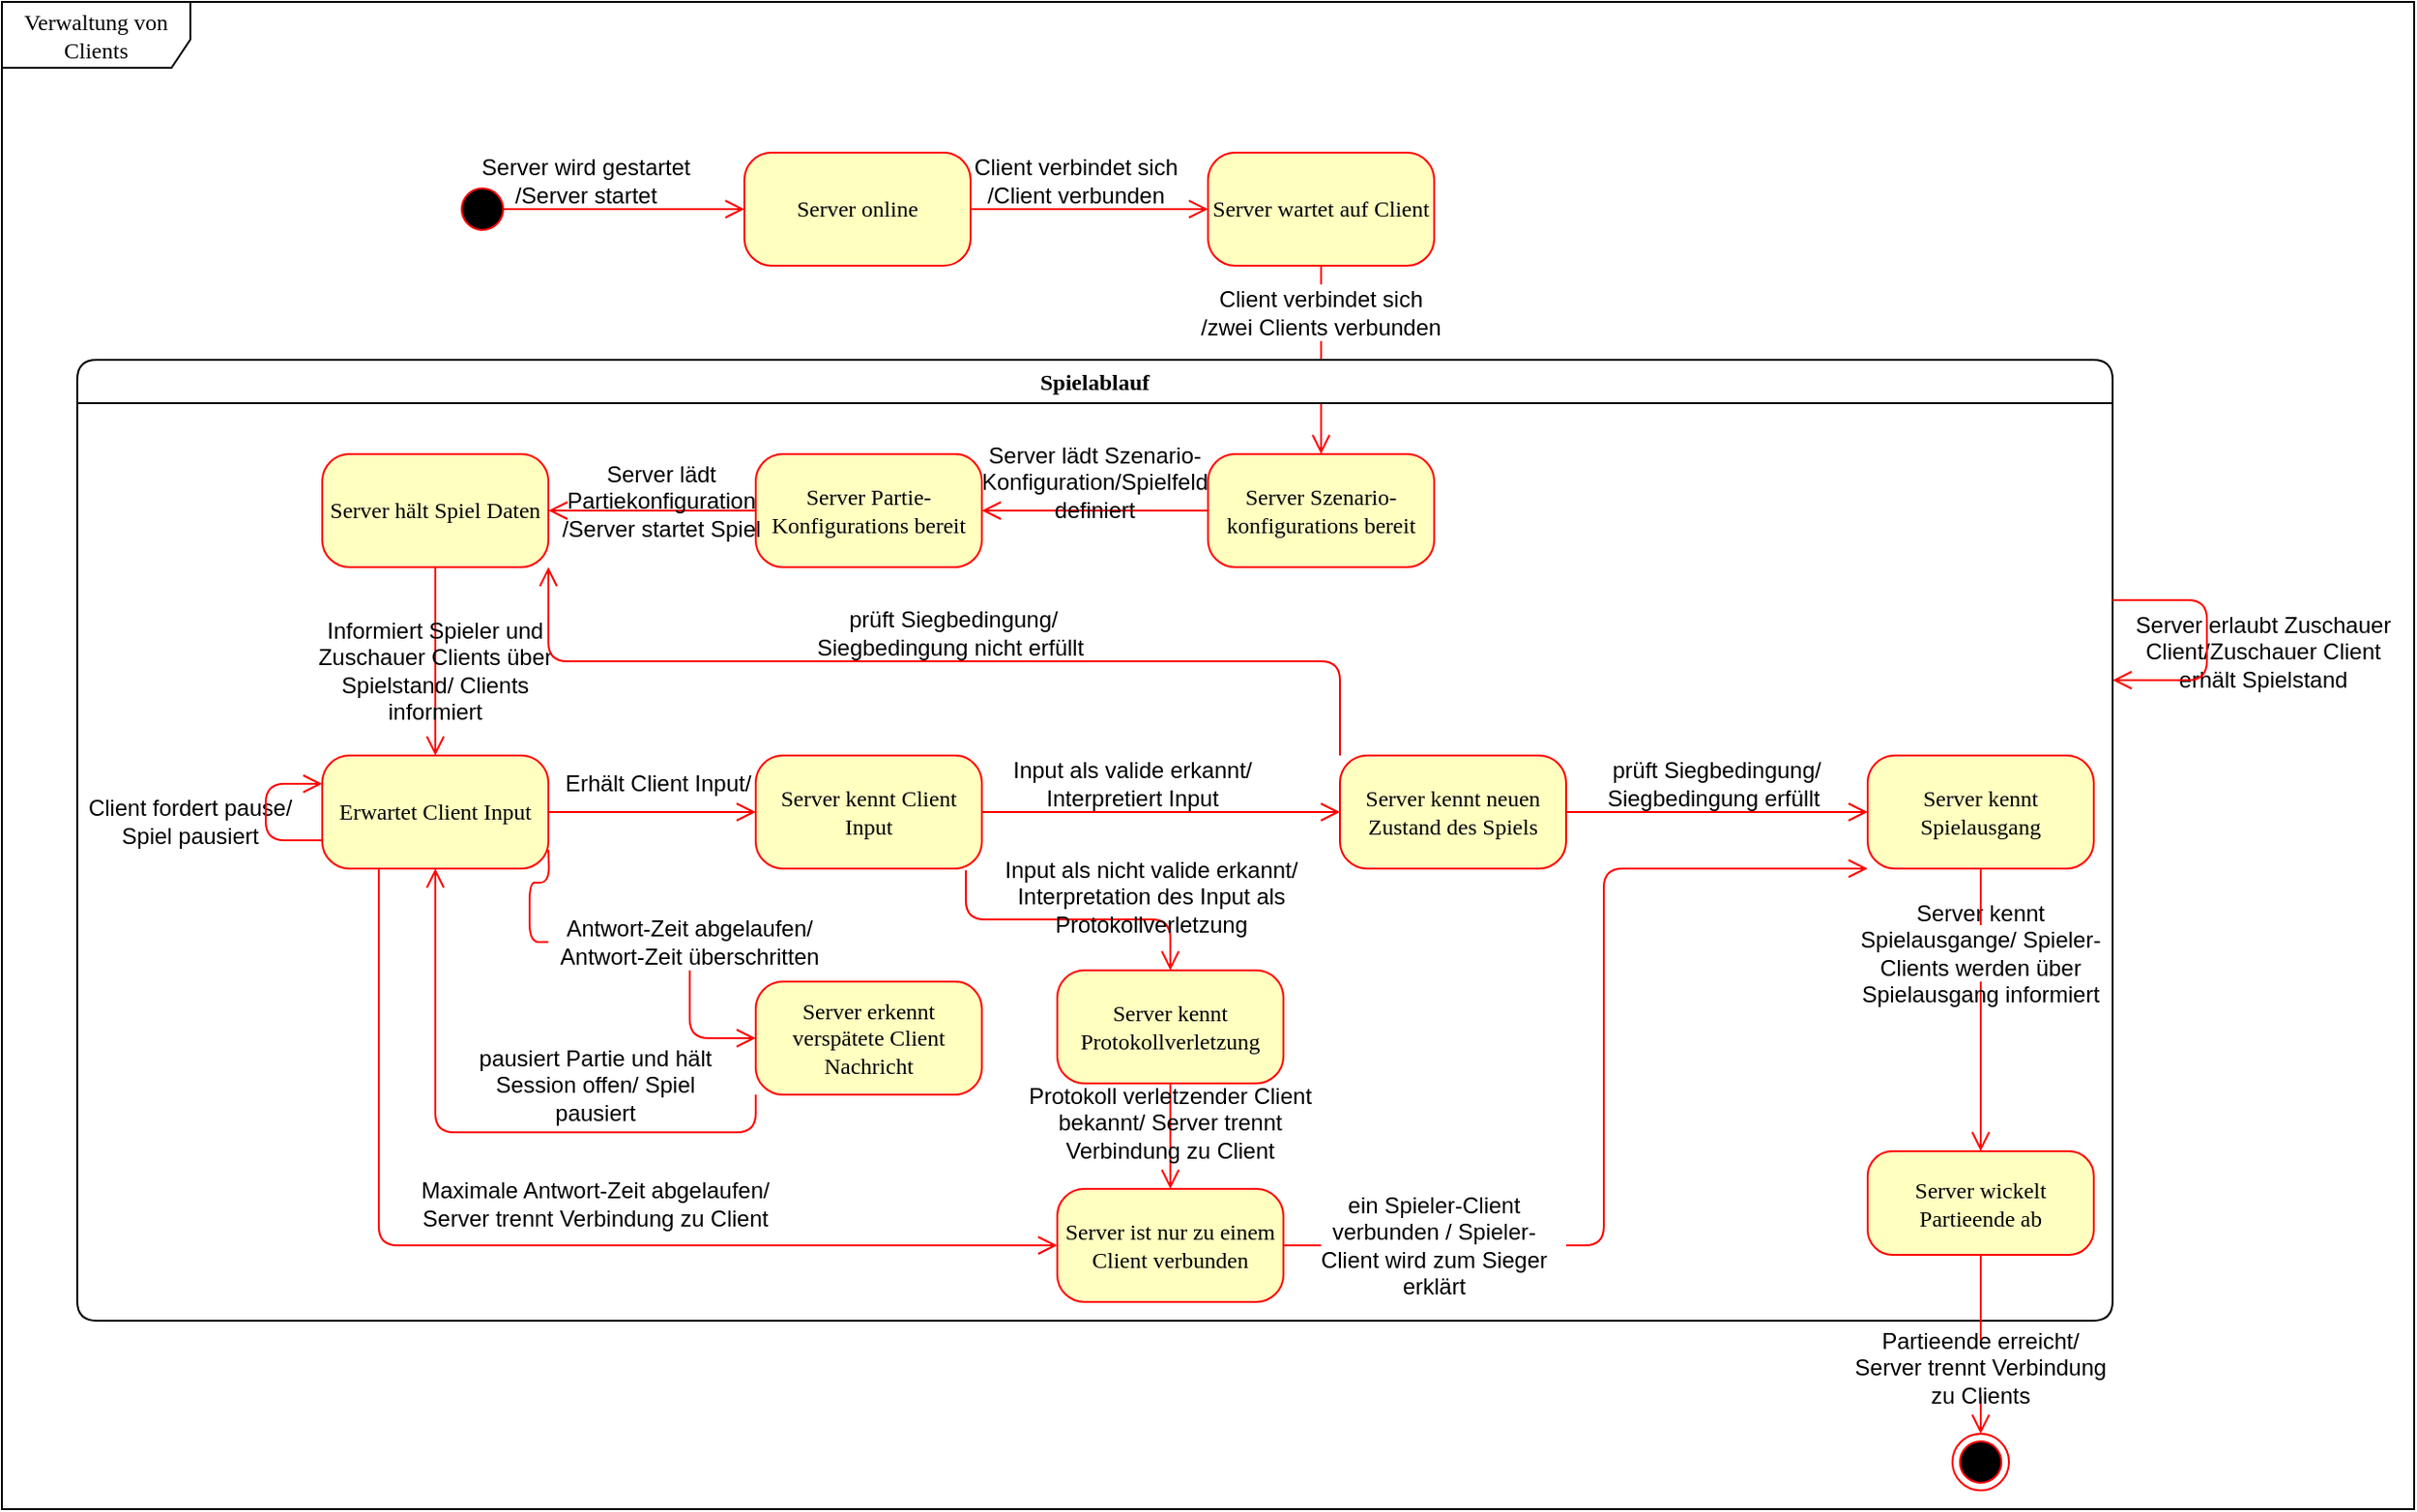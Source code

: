 <mxfile version="16.1.4" type="device"><diagram id="S3TWIpT-0fHEBTMvmDr_" name="Page-1"><mxGraphModel dx="2714" dy="889" grid="1" gridSize="10" guides="1" tooltips="1" connect="1" arrows="1" fold="1" page="1" pageScale="1" pageWidth="827" pageHeight="1169" math="0" shadow="0"><root><mxCell id="0"/><mxCell id="1" parent="0"/><mxCell id="sNYZhCtjjg1zY9QQYNID-1" value="Verwaltung von Clients" style="shape=umlFrame;whiteSpace=wrap;html=1;rounded=1;shadow=0;comic=0;labelBackgroundColor=none;strokeWidth=1;fontFamily=Verdana;fontSize=12;align=center;width=100;height=35;" parent="1" vertex="1"><mxGeometry x="-40" y="40" width="1280" height="800" as="geometry"/></mxCell><mxCell id="sNYZhCtjjg1zY9QQYNID-3" value="" style="ellipse;html=1;shape=startState;fillColor=#000000;strokeColor=#ff0000;rounded=1;shadow=0;comic=0;labelBackgroundColor=none;fontFamily=Verdana;fontSize=12;fontColor=#000000;align=center;direction=south;" parent="1" vertex="1"><mxGeometry x="200" y="135" width="30" height="30" as="geometry"/></mxCell><mxCell id="sNYZhCtjjg1zY9QQYNID-4" style="edgeStyle=orthogonalEdgeStyle;html=1;labelBackgroundColor=none;endArrow=open;endSize=8;strokeColor=#ff0000;fontFamily=Verdana;fontSize=12;align=left;exitX=0.5;exitY=0.131;exitDx=0;exitDy=0;exitPerimeter=0;entryX=0;entryY=0.5;entryDx=0;entryDy=0;" parent="1" source="sNYZhCtjjg1zY9QQYNID-3" target="sNYZhCtjjg1zY9QQYNID-7" edge="1"><mxGeometry relative="1" as="geometry"><mxPoint x="230" y="149.75" as="sourcePoint"/><mxPoint x="300" y="150" as="targetPoint"/></mxGeometry></mxCell><mxCell id="sNYZhCtjjg1zY9QQYNID-5" value="Server wird gestartet&lt;br&gt;/Server startet" style="text;html=1;strokeColor=none;fillColor=none;align=center;verticalAlign=middle;whiteSpace=wrap;rounded=0;" parent="1" vertex="1"><mxGeometry x="180" y="120" width="180" height="30" as="geometry"/></mxCell><mxCell id="sNYZhCtjjg1zY9QQYNID-7" value="Server online" style="rounded=1;whiteSpace=wrap;html=1;arcSize=24;fillColor=#ffffc0;strokeColor=#ff0000;shadow=0;comic=0;labelBackgroundColor=none;fontFamily=Verdana;fontSize=12;fontColor=#000000;align=center;" parent="1" vertex="1"><mxGeometry x="354" y="120" width="120" height="60" as="geometry"/></mxCell><mxCell id="sNYZhCtjjg1zY9QQYNID-9" value="Server wartet auf Client" style="rounded=1;whiteSpace=wrap;html=1;arcSize=24;fillColor=#ffffc0;strokeColor=#ff0000;shadow=0;comic=0;labelBackgroundColor=none;fontFamily=Verdana;fontSize=12;fontColor=#000000;align=center;" parent="1" vertex="1"><mxGeometry x="600" y="120" width="120" height="60" as="geometry"/></mxCell><mxCell id="sNYZhCtjjg1zY9QQYNID-10" style="edgeStyle=orthogonalEdgeStyle;html=1;exitX=1;exitY=0.5;entryX=0;entryY=0.5;labelBackgroundColor=none;endArrow=open;endSize=8;strokeColor=#ff0000;fontFamily=Verdana;fontSize=12;align=left;entryDx=0;entryDy=0;exitDx=0;exitDy=0;" parent="1" source="sNYZhCtjjg1zY9QQYNID-7" target="sNYZhCtjjg1zY9QQYNID-9" edge="1"><mxGeometry relative="1" as="geometry"><mxPoint x="540" y="250" as="sourcePoint"/><mxPoint x="540" y="120" as="targetPoint"/></mxGeometry></mxCell><mxCell id="sNYZhCtjjg1zY9QQYNID-11" value="Server Szenario-konfigurations bereit" style="rounded=1;whiteSpace=wrap;html=1;arcSize=24;fillColor=#ffffc0;strokeColor=#ff0000;shadow=0;comic=0;labelBackgroundColor=none;fontFamily=Verdana;fontSize=12;fontColor=#000000;align=center;" parent="1" vertex="1"><mxGeometry x="600" y="280" width="120" height="60" as="geometry"/></mxCell><mxCell id="sNYZhCtjjg1zY9QQYNID-12" value="Client verbindet sich&lt;br&gt;/Client verbunden" style="text;html=1;strokeColor=none;fillColor=none;align=center;verticalAlign=middle;whiteSpace=wrap;rounded=0;" parent="1" vertex="1"><mxGeometry x="440" y="120" width="180" height="30" as="geometry"/></mxCell><mxCell id="sNYZhCtjjg1zY9QQYNID-13" style="edgeStyle=elbowEdgeStyle;html=1;labelBackgroundColor=none;endArrow=open;endSize=8;strokeColor=#ff0000;fontFamily=Verdana;fontSize=12;align=left;exitX=0.5;exitY=1;exitDx=0;exitDy=0;entryX=0.5;entryY=0;entryDx=0;entryDy=0;startArrow=none;" parent="1" source="sNYZhCtjjg1zY9QQYNID-17" target="sNYZhCtjjg1zY9QQYNID-11" edge="1"><mxGeometry relative="1" as="geometry"><mxPoint x="640.5" y="220" as="sourcePoint"/><mxPoint x="660" y="250" as="targetPoint"/></mxGeometry></mxCell><mxCell id="sNYZhCtjjg1zY9QQYNID-14" value="Server&amp;nbsp;Partie-Konfigurations bereit" style="rounded=1;whiteSpace=wrap;html=1;arcSize=24;fillColor=#ffffc0;strokeColor=#ff0000;shadow=0;comic=0;labelBackgroundColor=none;fontFamily=Verdana;fontSize=12;fontColor=#000000;align=center;" parent="1" vertex="1"><mxGeometry x="360" y="280" width="120" height="60" as="geometry"/></mxCell><mxCell id="sNYZhCtjjg1zY9QQYNID-15" style="edgeStyle=elbowEdgeStyle;html=1;labelBackgroundColor=none;endArrow=open;endSize=8;strokeColor=#ff0000;fontFamily=Verdana;fontSize=12;align=left;exitX=0;exitY=0.5;exitDx=0;exitDy=0;entryX=1;entryY=0.5;entryDx=0;entryDy=0;" parent="1" source="sNYZhCtjjg1zY9QQYNID-11" target="sNYZhCtjjg1zY9QQYNID-14" edge="1"><mxGeometry relative="1" as="geometry"><mxPoint x="529.57" y="362.5" as="sourcePoint"/><mxPoint x="529.57" y="462.5" as="targetPoint"/><Array as="points"><mxPoint x="510" y="330"/></Array></mxGeometry></mxCell><mxCell id="sNYZhCtjjg1zY9QQYNID-18" value="Server lädt Szenario-Konfiguration/Spielfeld &lt;br&gt;definiert" style="text;html=1;strokeColor=none;fillColor=none;align=center;verticalAlign=middle;whiteSpace=wrap;rounded=0;rotation=0;" parent="1" vertex="1"><mxGeometry x="450" y="280" width="180" height="30" as="geometry"/></mxCell><mxCell id="sNYZhCtjjg1zY9QQYNID-19" style="edgeStyle=elbowEdgeStyle;html=1;labelBackgroundColor=none;endArrow=open;endSize=8;strokeColor=#ff0000;fontFamily=Verdana;fontSize=12;align=left;exitX=0;exitY=0.5;exitDx=0;exitDy=0;entryX=1;entryY=0.5;entryDx=0;entryDy=0;" parent="1" source="sNYZhCtjjg1zY9QQYNID-14" target="sNYZhCtjjg1zY9QQYNID-20" edge="1"><mxGeometry relative="1" as="geometry"><mxPoint x="250" y="357.5" as="sourcePoint"/><mxPoint x="251" y="233" as="targetPoint"/><Array as="points"><mxPoint x="305" y="310"/></Array></mxGeometry></mxCell><mxCell id="sNYZhCtjjg1zY9QQYNID-20" value="Server hält Spiel Daten" style="rounded=1;whiteSpace=wrap;html=1;arcSize=24;fillColor=#ffffc0;strokeColor=#ff0000;shadow=0;comic=0;labelBackgroundColor=none;fontFamily=Verdana;fontSize=12;fontColor=#000000;align=center;" parent="1" vertex="1"><mxGeometry x="130" y="280" width="120" height="60" as="geometry"/></mxCell><mxCell id="sNYZhCtjjg1zY9QQYNID-23" value="Server erlaubt Zuschauer Client/Zuschauer Client erhält Spielstand" style="text;html=1;strokeColor=none;fillColor=none;align=center;verticalAlign=middle;whiteSpace=wrap;rounded=0;rotation=0;" parent="1" vertex="1"><mxGeometry x="1090" y="370" width="140" height="30" as="geometry"/></mxCell><mxCell id="sNYZhCtjjg1zY9QQYNID-24" style="edgeStyle=elbowEdgeStyle;html=1;labelBackgroundColor=none;endArrow=open;endSize=8;strokeColor=#ff0000;fontFamily=Verdana;fontSize=12;align=left;exitX=0.5;exitY=1;exitDx=0;exitDy=0;entryX=0.5;entryY=0;entryDx=0;entryDy=0;" parent="1" source="sNYZhCtjjg1zY9QQYNID-20" target="sNYZhCtjjg1zY9QQYNID-25" edge="1"><mxGeometry relative="1" as="geometry"><mxPoint x="270" y="430" as="sourcePoint"/><mxPoint x="180" y="430" as="targetPoint"/><Array as="points"/></mxGeometry></mxCell><mxCell id="sNYZhCtjjg1zY9QQYNID-25" value="Erwartet Client Input" style="rounded=1;whiteSpace=wrap;html=1;arcSize=24;fillColor=#ffffc0;strokeColor=#ff0000;shadow=0;comic=0;labelBackgroundColor=none;fontFamily=Verdana;fontSize=12;fontColor=#000000;align=center;" parent="1" vertex="1"><mxGeometry x="130" y="440" width="120" height="60" as="geometry"/></mxCell><mxCell id="sNYZhCtjjg1zY9QQYNID-26" value="Informiert Spieler und Zuschauer Clients über Spielstand/ Clients informiert" style="text;html=1;strokeColor=none;fillColor=none;align=center;verticalAlign=middle;whiteSpace=wrap;rounded=0;rotation=0;" parent="1" vertex="1"><mxGeometry x="120" y="380" width="140" height="30" as="geometry"/></mxCell><mxCell id="sNYZhCtjjg1zY9QQYNID-27" value="Server kennt Client Input" style="rounded=1;whiteSpace=wrap;html=1;arcSize=24;fillColor=#ffffc0;strokeColor=#ff0000;shadow=0;comic=0;labelBackgroundColor=none;fontFamily=Verdana;fontSize=12;fontColor=#000000;align=center;" parent="1" vertex="1"><mxGeometry x="360" y="440" width="120" height="60" as="geometry"/></mxCell><mxCell id="sNYZhCtjjg1zY9QQYNID-29" style="edgeStyle=orthogonalEdgeStyle;html=1;exitX=1;exitY=0.5;entryX=0;entryY=0.5;labelBackgroundColor=none;endArrow=open;endSize=8;strokeColor=#ff0000;fontFamily=Verdana;fontSize=12;align=left;exitDx=0;exitDy=0;entryDx=0;entryDy=0;" parent="1" source="sNYZhCtjjg1zY9QQYNID-25" target="sNYZhCtjjg1zY9QQYNID-27" edge="1"><mxGeometry relative="1" as="geometry"><mxPoint x="360" y="340" as="sourcePoint"/><mxPoint x="520" y="340" as="targetPoint"/><Array as="points"><mxPoint x="320" y="470"/><mxPoint x="320" y="470"/></Array></mxGeometry></mxCell><mxCell id="sNYZhCtjjg1zY9QQYNID-30" value="Erhält Client Input/&amp;nbsp;" style="text;html=1;strokeColor=none;fillColor=none;align=center;verticalAlign=middle;whiteSpace=wrap;rounded=0;rotation=0;" parent="1" vertex="1"><mxGeometry x="240" y="440" width="140" height="30" as="geometry"/></mxCell><mxCell id="sNYZhCtjjg1zY9QQYNID-32" value="Server erkennt verspätete Client Nachricht" style="rounded=1;whiteSpace=wrap;html=1;arcSize=24;fillColor=#ffffc0;strokeColor=#ff0000;shadow=0;comic=0;labelBackgroundColor=none;fontFamily=Verdana;fontSize=12;fontColor=#000000;align=center;" parent="1" vertex="1"><mxGeometry x="360" y="560" width="120" height="60" as="geometry"/></mxCell><mxCell id="sNYZhCtjjg1zY9QQYNID-33" style="edgeStyle=orthogonalEdgeStyle;html=1;entryX=0;entryY=0.5;labelBackgroundColor=none;endArrow=open;endSize=8;strokeColor=#ff0000;fontFamily=Verdana;fontSize=12;align=left;entryDx=0;entryDy=0;startArrow=none;" parent="1" source="sNYZhCtjjg1zY9QQYNID-34" target="sNYZhCtjjg1zY9QQYNID-32" edge="1"><mxGeometry relative="1" as="geometry"><mxPoint x="250" y="490" as="sourcePoint"/><mxPoint x="345" y="589.57" as="targetPoint"/></mxGeometry></mxCell><mxCell id="sNYZhCtjjg1zY9QQYNID-34" value="Antwort-Zeit abgelaufen/ Antwort-Zeit überschritten" style="text;html=1;strokeColor=none;fillColor=none;align=center;verticalAlign=middle;whiteSpace=wrap;rounded=0;rotation=0;" parent="1" vertex="1"><mxGeometry x="250" y="524" width="150" height="30" as="geometry"/></mxCell><mxCell id="sNYZhCtjjg1zY9QQYNID-35" value="" style="edgeStyle=orthogonalEdgeStyle;html=1;entryX=0;entryY=0.5;labelBackgroundColor=none;endArrow=none;endSize=8;strokeColor=#ff0000;fontFamily=Verdana;fontSize=12;align=left;entryDx=0;entryDy=0;" parent="1" target="sNYZhCtjjg1zY9QQYNID-34" edge="1"><mxGeometry relative="1" as="geometry"><mxPoint x="250" y="490.0" as="sourcePoint"/><mxPoint x="360" y="590.0" as="targetPoint"/></mxGeometry></mxCell><mxCell id="sNYZhCtjjg1zY9QQYNID-36" style="edgeStyle=elbowEdgeStyle;html=1;labelBackgroundColor=none;endArrow=open;endSize=8;strokeColor=#ff0000;fontFamily=Verdana;fontSize=12;align=left;exitX=0;exitY=1;exitDx=0;exitDy=0;entryX=0.5;entryY=1;entryDx=0;entryDy=0;" parent="1" source="sNYZhCtjjg1zY9QQYNID-32" target="sNYZhCtjjg1zY9QQYNID-25" edge="1"><mxGeometry relative="1" as="geometry"><mxPoint x="310" y="640" as="sourcePoint"/><mxPoint x="200" y="640" as="targetPoint"/><Array as="points"><mxPoint x="255" y="640"/></Array></mxGeometry></mxCell><mxCell id="sNYZhCtjjg1zY9QQYNID-39" style="edgeStyle=orthogonalEdgeStyle;html=1;exitX=1;exitY=0.5;entryX=0;entryY=0.5;labelBackgroundColor=none;endArrow=open;endSize=8;strokeColor=#ff0000;fontFamily=Verdana;fontSize=12;align=left;exitDx=0;exitDy=0;entryDx=0;entryDy=0;" parent="1" source="sNYZhCtjjg1zY9QQYNID-27" target="sNYZhCtjjg1zY9QQYNID-46" edge="1"><mxGeometry relative="1" as="geometry"><mxPoint x="500" y="469.13" as="sourcePoint"/><mxPoint x="660" y="469.13" as="targetPoint"/></mxGeometry></mxCell><mxCell id="sNYZhCtjjg1zY9QQYNID-40" value="Input als valide erkannt/ Interpretiert Input" style="text;html=1;strokeColor=none;fillColor=none;align=center;verticalAlign=middle;whiteSpace=wrap;rounded=0;rotation=0;" parent="1" vertex="1"><mxGeometry x="490" y="440" width="140" height="30" as="geometry"/></mxCell><mxCell id="sNYZhCtjjg1zY9QQYNID-41" style="edgeStyle=orthogonalEdgeStyle;html=1;exitX=0.929;exitY=1.014;entryX=0.5;entryY=0;labelBackgroundColor=none;endArrow=open;endSize=8;strokeColor=#ff0000;fontFamily=Verdana;fontSize=12;align=left;exitDx=0;exitDy=0;entryDx=0;entryDy=0;exitPerimeter=0;" parent="1" source="sNYZhCtjjg1zY9QQYNID-27" target="sNYZhCtjjg1zY9QQYNID-45" edge="1"><mxGeometry relative="1" as="geometry"><mxPoint x="490" y="520.91" as="sourcePoint"/><mxPoint x="670" y="520.04" as="targetPoint"/></mxGeometry></mxCell><mxCell id="sNYZhCtjjg1zY9QQYNID-45" value="Server kennt Protokollverletzung" style="rounded=1;whiteSpace=wrap;html=1;arcSize=24;fillColor=#ffffc0;strokeColor=#ff0000;shadow=0;comic=0;labelBackgroundColor=none;fontFamily=Verdana;fontSize=12;fontColor=#000000;align=center;" parent="1" vertex="1"><mxGeometry x="520" y="554" width="120" height="60" as="geometry"/></mxCell><mxCell id="sNYZhCtjjg1zY9QQYNID-46" value="Server kennt neuen Zustand des Spiels" style="rounded=1;whiteSpace=wrap;html=1;arcSize=24;fillColor=#ffffc0;strokeColor=#ff0000;shadow=0;comic=0;labelBackgroundColor=none;fontFamily=Verdana;fontSize=12;fontColor=#000000;align=center;" parent="1" vertex="1"><mxGeometry x="670" y="440" width="120" height="60" as="geometry"/></mxCell><mxCell id="sNYZhCtjjg1zY9QQYNID-47" style="edgeStyle=orthogonalEdgeStyle;html=1;exitX=1;exitY=0.5;labelBackgroundColor=none;endArrow=open;endSize=8;strokeColor=#ff0000;fontFamily=Verdana;fontSize=12;align=left;exitDx=0;exitDy=0;entryX=0;entryY=0.5;entryDx=0;entryDy=0;" parent="1" source="sNYZhCtjjg1zY9QQYNID-46" target="sNYZhCtjjg1zY9QQYNID-51" edge="1"><mxGeometry relative="1" as="geometry"><mxPoint x="800" y="469.17" as="sourcePoint"/><mxPoint x="960" y="469" as="targetPoint"/></mxGeometry></mxCell><mxCell id="sNYZhCtjjg1zY9QQYNID-50" value="prüft Siegbedingung/ Siegbedingung erfüllt&amp;nbsp;" style="text;html=1;strokeColor=none;fillColor=none;align=center;verticalAlign=middle;whiteSpace=wrap;rounded=0;rotation=0;" parent="1" vertex="1"><mxGeometry x="800" y="440" width="140" height="30" as="geometry"/></mxCell><mxCell id="sNYZhCtjjg1zY9QQYNID-51" value="Server kennt Spielausgang" style="rounded=1;whiteSpace=wrap;html=1;arcSize=24;fillColor=#ffffc0;strokeColor=#ff0000;shadow=0;comic=0;labelBackgroundColor=none;fontFamily=Verdana;fontSize=12;fontColor=#000000;align=center;" parent="1" vertex="1"><mxGeometry x="950" y="440" width="120" height="60" as="geometry"/></mxCell><mxCell id="sNYZhCtjjg1zY9QQYNID-55" style="edgeStyle=orthogonalEdgeStyle;html=1;exitX=0;exitY=0;entryX=1;entryY=1;labelBackgroundColor=none;endArrow=open;endSize=8;strokeColor=#ff0000;fontFamily=Verdana;fontSize=12;align=left;entryDx=0;entryDy=0;exitDx=0;exitDy=0;" parent="1" source="sNYZhCtjjg1zY9QQYNID-46" target="sNYZhCtjjg1zY9QQYNID-20" edge="1"><mxGeometry relative="1" as="geometry"><mxPoint x="620" y="410.0" as="sourcePoint"/><mxPoint x="780" y="410.0" as="targetPoint"/></mxGeometry></mxCell><mxCell id="sNYZhCtjjg1zY9QQYNID-56" value="prüft Siegbedingung/ Siegbedingung nicht erfüllt&amp;nbsp;" style="text;html=1;strokeColor=none;fillColor=none;align=center;verticalAlign=middle;whiteSpace=wrap;rounded=0;rotation=0;" parent="1" vertex="1"><mxGeometry x="380" y="360" width="170" height="30" as="geometry"/></mxCell><mxCell id="sNYZhCtjjg1zY9QQYNID-58" value="Spielablauf" style="swimlane;whiteSpace=wrap;html=1;rounded=1;shadow=0;comic=0;labelBackgroundColor=none;strokeWidth=1;fontFamily=Verdana;fontSize=12;align=center;" parent="1" vertex="1"><mxGeometry y="230" width="1080" height="510" as="geometry"/></mxCell><mxCell id="sNYZhCtjjg1zY9QQYNID-74" value="Server wickelt Partieende ab" style="rounded=1;whiteSpace=wrap;html=1;arcSize=24;fillColor=#ffffc0;strokeColor=#ff0000;shadow=0;comic=0;labelBackgroundColor=none;fontFamily=Verdana;fontSize=12;fontColor=#000000;align=center;" parent="sNYZhCtjjg1zY9QQYNID-58" vertex="1"><mxGeometry x="950" y="420" width="120" height="55" as="geometry"/></mxCell><mxCell id="sNYZhCtjjg1zY9QQYNID-37" value="pausiert Partie und hält Session offen/ Spiel pausiert" style="text;html=1;strokeColor=none;fillColor=none;align=center;verticalAlign=middle;whiteSpace=wrap;rounded=0;rotation=0;" parent="sNYZhCtjjg1zY9QQYNID-58" vertex="1"><mxGeometry x="200" y="370" width="150" height="30" as="geometry"/></mxCell><mxCell id="sNYZhCtjjg1zY9QQYNID-88" value="Maximale Antwort-Zeit abgelaufen/ Server trennt Verbindung zu Client" style="text;html=1;strokeColor=none;fillColor=none;align=center;verticalAlign=middle;whiteSpace=wrap;rounded=0;rotation=0;" parent="sNYZhCtjjg1zY9QQYNID-58" vertex="1"><mxGeometry x="180" y="432.5" width="190" height="30" as="geometry"/></mxCell><mxCell id="sNYZhCtjjg1zY9QQYNID-91" value="Client fordert pause/ Spiel pausiert" style="text;html=1;strokeColor=none;fillColor=none;align=center;verticalAlign=middle;whiteSpace=wrap;rounded=0;rotation=0;" parent="sNYZhCtjjg1zY9QQYNID-58" vertex="1"><mxGeometry x="-10" y="230" width="140" height="30" as="geometry"/></mxCell><mxCell id="sNYZhCtjjg1zY9QQYNID-21" value="Server lädt Partiekonfiguration /Server startet Spiel" style="text;html=1;strokeColor=none;fillColor=none;align=center;verticalAlign=middle;whiteSpace=wrap;rounded=0;rotation=0;" parent="sNYZhCtjjg1zY9QQYNID-58" vertex="1"><mxGeometry x="240" y="60" width="140" height="30" as="geometry"/></mxCell><mxCell id="sNYZhCtjjg1zY9QQYNID-42" value="Input als nicht valide erkannt/ Interpretation des Input als Protokollverletzung" style="text;html=1;strokeColor=none;fillColor=none;align=center;verticalAlign=middle;whiteSpace=wrap;rounded=0;rotation=0;" parent="sNYZhCtjjg1zY9QQYNID-58" vertex="1"><mxGeometry x="480" y="270" width="180" height="30" as="geometry"/></mxCell><mxCell id="sNYZhCtjjg1zY9QQYNID-68" style="edgeStyle=orthogonalEdgeStyle;html=1;labelBackgroundColor=none;endArrow=open;endSize=8;strokeColor=#ff0000;fontFamily=Verdana;fontSize=12;align=left;exitX=0.5;exitY=1;exitDx=0;exitDy=0;entryX=0.5;entryY=0;entryDx=0;entryDy=0;" parent="1" source="sNYZhCtjjg1zY9QQYNID-45" target="sNYZhCtjjg1zY9QQYNID-69" edge="1"><mxGeometry relative="1" as="geometry"><Array as="points"/><mxPoint x="567.5" y="640.0" as="sourcePoint"/><mxPoint x="568" y="720" as="targetPoint"/></mxGeometry></mxCell><mxCell id="sNYZhCtjjg1zY9QQYNID-69" value="Server ist nur zu einem Client verbunden" style="rounded=1;whiteSpace=wrap;html=1;arcSize=24;fillColor=#ffffc0;strokeColor=#ff0000;shadow=0;comic=0;labelBackgroundColor=none;fontFamily=Verdana;fontSize=12;fontColor=#000000;align=center;" parent="1" vertex="1"><mxGeometry x="520" y="670" width="120" height="60" as="geometry"/></mxCell><mxCell id="sNYZhCtjjg1zY9QQYNID-70" value="Protokoll verletzender Client bekannt/ Server trennt Verbindung zu Client" style="text;html=1;strokeColor=none;fillColor=none;align=center;verticalAlign=middle;whiteSpace=wrap;rounded=0;rotation=0;" parent="1" vertex="1"><mxGeometry x="500" y="620" width="160" height="30" as="geometry"/></mxCell><mxCell id="sNYZhCtjjg1zY9QQYNID-71" style="edgeStyle=orthogonalEdgeStyle;html=1;exitX=1;exitY=0.5;labelBackgroundColor=none;endArrow=open;endSize=8;strokeColor=#ff0000;fontFamily=Verdana;fontSize=12;align=left;exitDx=0;exitDy=0;entryX=0;entryY=1;entryDx=0;entryDy=0;startArrow=none;" parent="1" source="sNYZhCtjjg1zY9QQYNID-72" target="sNYZhCtjjg1zY9QQYNID-51" edge="1"><mxGeometry relative="1" as="geometry"><mxPoint x="700" y="690.0" as="sourcePoint"/><mxPoint x="770" y="700" as="targetPoint"/><Array as="points"><mxPoint x="810" y="700"/><mxPoint x="810" y="500"/></Array></mxGeometry></mxCell><mxCell id="sNYZhCtjjg1zY9QQYNID-76" style="edgeStyle=orthogonalEdgeStyle;html=1;exitX=0.5;exitY=1;entryX=0.5;entryY=0;labelBackgroundColor=none;endArrow=open;endSize=8;strokeColor=#ff0000;fontFamily=Verdana;fontSize=12;align=left;exitDx=0;exitDy=0;entryDx=0;entryDy=0;startArrow=none;" parent="1" source="sNYZhCtjjg1zY9QQYNID-77" target="sNYZhCtjjg1zY9QQYNID-74" edge="1"><mxGeometry relative="1" as="geometry"><mxPoint x="910" y="558.75" as="sourcePoint"/><mxPoint x="1060" y="558.75" as="targetPoint"/><Array as="points"><mxPoint x="1010" y="600"/></Array></mxGeometry></mxCell><mxCell id="sNYZhCtjjg1zY9QQYNID-77" value="Server kennt Spielausgange/ Spieler-Clients werden über Spielausgang informiert" style="text;html=1;strokeColor=none;fillColor=none;align=center;verticalAlign=middle;whiteSpace=wrap;rounded=0;rotation=0;" parent="1" vertex="1"><mxGeometry x="940" y="530" width="140" height="30" as="geometry"/></mxCell><mxCell id="sNYZhCtjjg1zY9QQYNID-78" value="" style="edgeStyle=orthogonalEdgeStyle;html=1;exitX=0.5;exitY=1;entryX=0.5;entryY=0;labelBackgroundColor=none;endArrow=none;endSize=8;strokeColor=#ff0000;fontFamily=Verdana;fontSize=12;align=left;exitDx=0;exitDy=0;entryDx=0;entryDy=0;" parent="1" source="sNYZhCtjjg1zY9QQYNID-51" target="sNYZhCtjjg1zY9QQYNID-77" edge="1"><mxGeometry relative="1" as="geometry"><mxPoint x="1010" y="500" as="sourcePoint"/><mxPoint x="1010" y="605" as="targetPoint"/><Array as="points"/></mxGeometry></mxCell><mxCell id="sNYZhCtjjg1zY9QQYNID-79" style="edgeStyle=orthogonalEdgeStyle;html=1;exitX=0.5;exitY=1;entryX=0.5;entryY=0;labelBackgroundColor=none;endArrow=open;endSize=8;strokeColor=#ff0000;fontFamily=Verdana;fontSize=12;align=left;exitDx=0;exitDy=0;entryDx=0;entryDy=0;startArrow=none;" parent="1" source="sNYZhCtjjg1zY9QQYNID-81" target="sNYZhCtjjg1zY9QQYNID-80" edge="1"><mxGeometry relative="1" as="geometry"><mxPoint x="1020" y="730.0" as="sourcePoint"/><mxPoint x="1170" y="730.0" as="targetPoint"/><Array as="points"/></mxGeometry></mxCell><mxCell id="sNYZhCtjjg1zY9QQYNID-80" value="" style="ellipse;html=1;shape=endState;fillColor=#000000;strokeColor=#ff0000;rounded=1;shadow=0;comic=0;labelBackgroundColor=none;fontFamily=Verdana;fontSize=12;fontColor=#000000;align=center;" parent="1" vertex="1"><mxGeometry x="995" y="800" width="30" height="30" as="geometry"/></mxCell><mxCell id="sNYZhCtjjg1zY9QQYNID-81" value="Partieende erreicht/ Server trennt Verbindung zu Clients" style="text;html=1;strokeColor=none;fillColor=none;align=center;verticalAlign=middle;whiteSpace=wrap;rounded=0;rotation=0;" parent="1" vertex="1"><mxGeometry x="940" y="750" width="140" height="30" as="geometry"/></mxCell><mxCell id="sNYZhCtjjg1zY9QQYNID-82" value="" style="edgeStyle=orthogonalEdgeStyle;html=1;exitX=0.5;exitY=1;entryX=0.5;entryY=0;labelBackgroundColor=none;endArrow=none;endSize=8;strokeColor=#ff0000;fontFamily=Verdana;fontSize=12;align=left;exitDx=0;exitDy=0;entryDx=0;entryDy=0;" parent="1" source="sNYZhCtjjg1zY9QQYNID-74" target="sNYZhCtjjg1zY9QQYNID-81" edge="1"><mxGeometry relative="1" as="geometry"><mxPoint x="1010" y="660" as="sourcePoint"/><mxPoint x="1010" y="720" as="targetPoint"/><Array as="points"/></mxGeometry></mxCell><mxCell id="sNYZhCtjjg1zY9QQYNID-17" value="Client verbindet sich&lt;br&gt;/zwei Clients verbunden" style="text;html=1;strokeColor=none;fillColor=none;align=center;verticalAlign=middle;whiteSpace=wrap;rounded=0;rotation=0;" parent="1" vertex="1"><mxGeometry x="570" y="190" width="180" height="30" as="geometry"/></mxCell><mxCell id="sNYZhCtjjg1zY9QQYNID-83" value="" style="edgeStyle=elbowEdgeStyle;html=1;labelBackgroundColor=none;endArrow=none;endSize=8;strokeColor=#ff0000;fontFamily=Verdana;fontSize=12;align=left;exitX=0.5;exitY=1;exitDx=0;exitDy=0;entryX=0.5;entryY=0;entryDx=0;entryDy=0;" parent="1" source="sNYZhCtjjg1zY9QQYNID-9" target="sNYZhCtjjg1zY9QQYNID-17" edge="1"><mxGeometry relative="1" as="geometry"><mxPoint x="660" y="180.0" as="sourcePoint"/><mxPoint x="660" y="280.0" as="targetPoint"/></mxGeometry></mxCell><mxCell id="sNYZhCtjjg1zY9QQYNID-86" style="edgeStyle=elbowEdgeStyle;html=1;labelBackgroundColor=none;endArrow=open;endSize=8;strokeColor=#ff0000;fontFamily=Verdana;fontSize=12;align=left;exitX=1;exitY=0.25;exitDx=0;exitDy=0;" parent="1" source="sNYZhCtjjg1zY9QQYNID-58" edge="1"><mxGeometry relative="1" as="geometry"><mxPoint x="1100.0" y="360" as="sourcePoint"/><mxPoint x="1080" y="400" as="targetPoint"/><Array as="points"><mxPoint x="1130" y="360"/></Array></mxGeometry></mxCell><mxCell id="sNYZhCtjjg1zY9QQYNID-87" style="edgeStyle=orthogonalEdgeStyle;html=1;exitX=0.25;exitY=1;entryX=0;entryY=0.5;labelBackgroundColor=none;endArrow=open;endSize=8;strokeColor=#ff0000;fontFamily=Verdana;fontSize=12;align=left;exitDx=0;exitDy=0;entryDx=0;entryDy=0;" parent="1" source="sNYZhCtjjg1zY9QQYNID-25" target="sNYZhCtjjg1zY9QQYNID-69" edge="1"><mxGeometry relative="1" as="geometry"><mxPoint x="160" y="676.88" as="sourcePoint"/><mxPoint x="320" y="676.88" as="targetPoint"/><Array as="points"><mxPoint x="160" y="700"/></Array></mxGeometry></mxCell><mxCell id="sNYZhCtjjg1zY9QQYNID-90" style="edgeStyle=elbowEdgeStyle;html=1;labelBackgroundColor=none;endArrow=open;endSize=8;strokeColor=#ff0000;fontFamily=Verdana;fontSize=12;align=left;exitX=0;exitY=0.75;exitDx=0;exitDy=0;entryX=0;entryY=0.25;entryDx=0;entryDy=0;" parent="1" source="sNYZhCtjjg1zY9QQYNID-25" target="sNYZhCtjjg1zY9QQYNID-25" edge="1"><mxGeometry relative="1" as="geometry"><mxPoint x="180" y="554" as="sourcePoint"/><mxPoint x="10" y="434" as="targetPoint"/><Array as="points"><mxPoint x="100" y="480"/><mxPoint x="60" y="460"/></Array></mxGeometry></mxCell><mxCell id="sNYZhCtjjg1zY9QQYNID-72" value="ein Spieler-Client verbunden / Spieler-Client wird zum Sieger erklärt" style="text;html=1;strokeColor=none;fillColor=none;align=center;verticalAlign=middle;whiteSpace=wrap;rounded=0;rotation=0;" parent="1" vertex="1"><mxGeometry x="650" y="685" width="140" height="30" as="geometry"/></mxCell><mxCell id="sNYZhCtjjg1zY9QQYNID-94" value="" style="edgeStyle=orthogonalEdgeStyle;html=1;exitX=1;exitY=0.5;labelBackgroundColor=none;endArrow=none;endSize=8;strokeColor=#ff0000;fontFamily=Verdana;fontSize=12;align=left;exitDx=0;exitDy=0;" parent="1" source="sNYZhCtjjg1zY9QQYNID-69" edge="1"><mxGeometry relative="1" as="geometry"><mxPoint x="640" y="700" as="sourcePoint"/><mxPoint x="660" y="700" as="targetPoint"/><Array as="points"/></mxGeometry></mxCell></root></mxGraphModel></diagram></mxfile>
